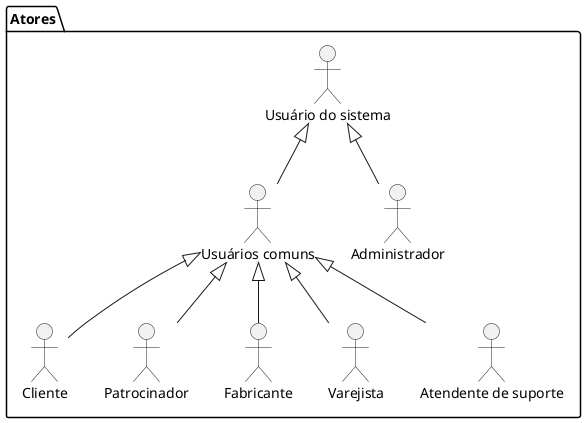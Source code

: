 
@startuml Atores

package "Atores" {

    actor "Usuário do sistema" as user
    actor "Usuários comuns" as common_user
    actor Cliente as cli
    actor Patrocinador as pat
    actor Fabricante as fab
    actor Varejista as var
    actor "Atendente de suporte" as sup
    actor Administrador as adm

    user <|-- common_user
    common_user <|-- cli
    common_user <|-- pat
    common_user <|-- fab
    common_user <|-- var
    common_user <|-- sup
    user <|-- adm
}

@enduml